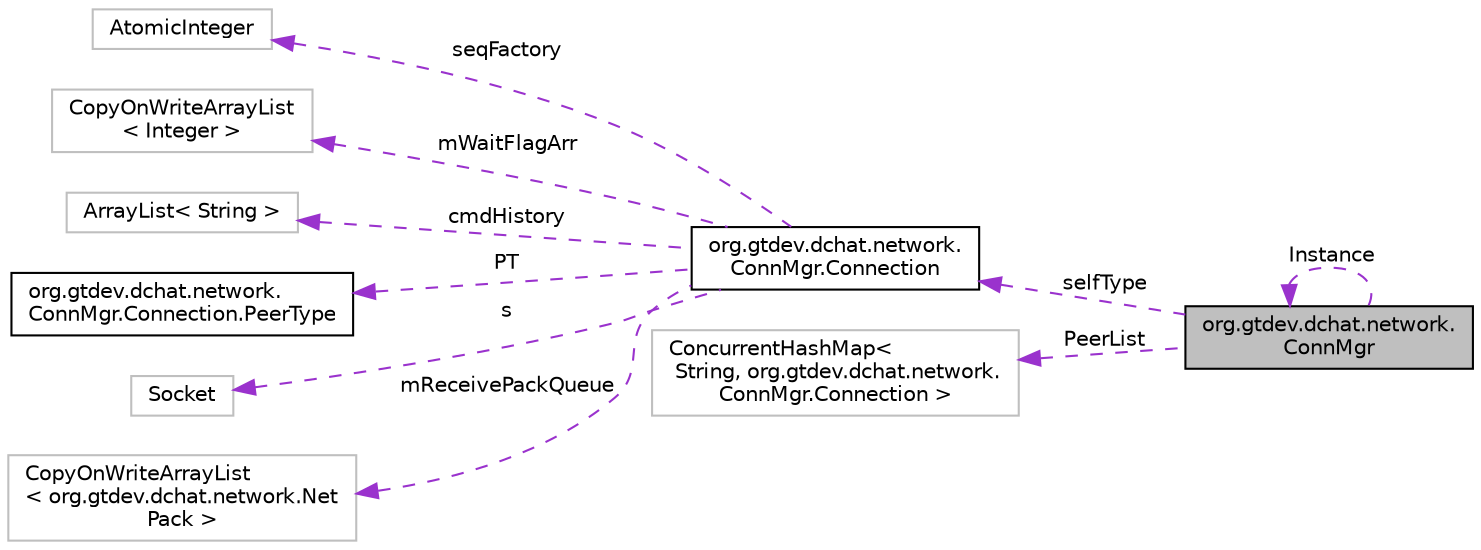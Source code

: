 digraph "org.gtdev.dchat.network.ConnMgr"
{
  edge [fontname="Helvetica",fontsize="10",labelfontname="Helvetica",labelfontsize="10"];
  node [fontname="Helvetica",fontsize="10",shape=record];
  rankdir="LR";
  Node1 [label="org.gtdev.dchat.network.\lConnMgr",height=0.2,width=0.4,color="black", fillcolor="grey75", style="filled", fontcolor="black"];
  Node1 -> Node1 [dir="back",color="darkorchid3",fontsize="10",style="dashed",label=" Instance" ,fontname="Helvetica"];
  Node2 -> Node1 [dir="back",color="darkorchid3",fontsize="10",style="dashed",label=" selfType" ,fontname="Helvetica"];
  Node2 [label="org.gtdev.dchat.network.\lConnMgr.Connection",height=0.2,width=0.4,color="black", fillcolor="white", style="filled",URL="$classorg_1_1gtdev_1_1dchat_1_1network_1_1ConnMgr_1_1Connection.html"];
  Node3 -> Node2 [dir="back",color="darkorchid3",fontsize="10",style="dashed",label=" seqFactory" ,fontname="Helvetica"];
  Node3 [label="AtomicInteger",height=0.2,width=0.4,color="grey75", fillcolor="white", style="filled"];
  Node4 -> Node2 [dir="back",color="darkorchid3",fontsize="10",style="dashed",label=" mWaitFlagArr" ,fontname="Helvetica"];
  Node4 [label="CopyOnWriteArrayList\l\< Integer \>",height=0.2,width=0.4,color="grey75", fillcolor="white", style="filled"];
  Node5 -> Node2 [dir="back",color="darkorchid3",fontsize="10",style="dashed",label=" cmdHistory" ,fontname="Helvetica"];
  Node5 [label="ArrayList\< String \>",height=0.2,width=0.4,color="grey75", fillcolor="white", style="filled"];
  Node6 -> Node2 [dir="back",color="darkorchid3",fontsize="10",style="dashed",label=" PT" ,fontname="Helvetica"];
  Node6 [label="org.gtdev.dchat.network.\lConnMgr.Connection.PeerType",height=0.2,width=0.4,color="black", fillcolor="white", style="filled",URL="$enumorg_1_1gtdev_1_1dchat_1_1network_1_1ConnMgr_1_1Connection_1_1PeerType.html"];
  Node7 -> Node2 [dir="back",color="darkorchid3",fontsize="10",style="dashed",label=" s" ,fontname="Helvetica"];
  Node7 [label="Socket",height=0.2,width=0.4,color="grey75", fillcolor="white", style="filled"];
  Node8 -> Node2 [dir="back",color="darkorchid3",fontsize="10",style="dashed",label=" mReceivePackQueue" ,fontname="Helvetica"];
  Node8 [label="CopyOnWriteArrayList\l\< org.gtdev.dchat.network.Net\lPack \>",height=0.2,width=0.4,color="grey75", fillcolor="white", style="filled"];
  Node9 -> Node1 [dir="back",color="darkorchid3",fontsize="10",style="dashed",label=" PeerList" ,fontname="Helvetica"];
  Node9 [label="ConcurrentHashMap\<\l String, org.gtdev.dchat.network.\lConnMgr.Connection \>",height=0.2,width=0.4,color="grey75", fillcolor="white", style="filled"];
}
